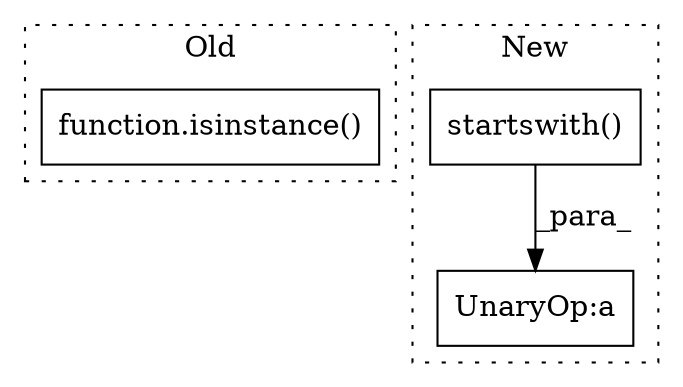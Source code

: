 digraph G {
subgraph cluster0 {
1 [label="function.isinstance()" a="75" s="2901,2936" l="11,1" shape="box"];
label = "Old";
style="dotted";
}
subgraph cluster1 {
2 [label="startswith()" a="75" s="2901,2936" l="24,1" shape="box"];
3 [label="UnaryOp:a" a="61" s="2897" l="40" shape="box"];
label = "New";
style="dotted";
}
2 -> 3 [label="_para_"];
}